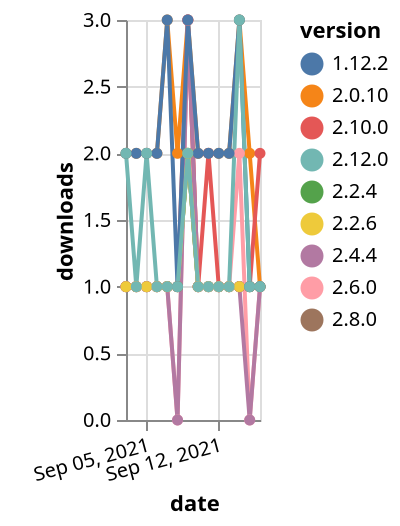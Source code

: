 {"$schema": "https://vega.github.io/schema/vega-lite/v5.json", "description": "A simple bar chart with embedded data.", "data": {"values": [{"date": "2021-09-03", "total": 2328, "delta": 2, "version": "2.0.10"}, {"date": "2021-09-04", "total": 2330, "delta": 2, "version": "2.0.10"}, {"date": "2021-09-05", "total": 2332, "delta": 2, "version": "2.0.10"}, {"date": "2021-09-06", "total": 2334, "delta": 2, "version": "2.0.10"}, {"date": "2021-09-07", "total": 2337, "delta": 3, "version": "2.0.10"}, {"date": "2021-09-08", "total": 2339, "delta": 2, "version": "2.0.10"}, {"date": "2021-09-09", "total": 2342, "delta": 3, "version": "2.0.10"}, {"date": "2021-09-10", "total": 2344, "delta": 2, "version": "2.0.10"}, {"date": "2021-09-11", "total": 2346, "delta": 2, "version": "2.0.10"}, {"date": "2021-09-12", "total": 2348, "delta": 2, "version": "2.0.10"}, {"date": "2021-09-13", "total": 2350, "delta": 2, "version": "2.0.10"}, {"date": "2021-09-14", "total": 2353, "delta": 3, "version": "2.0.10"}, {"date": "2021-09-15", "total": 2355, "delta": 2, "version": "2.0.10"}, {"date": "2021-09-16", "total": 2356, "delta": 1, "version": "2.0.10"}, {"date": "2021-09-03", "total": 174, "delta": 1, "version": "2.8.0"}, {"date": "2021-09-04", "total": 175, "delta": 1, "version": "2.8.0"}, {"date": "2021-09-05", "total": 176, "delta": 1, "version": "2.8.0"}, {"date": "2021-09-06", "total": 177, "delta": 1, "version": "2.8.0"}, {"date": "2021-09-07", "total": 178, "delta": 1, "version": "2.8.0"}, {"date": "2021-09-08", "total": 179, "delta": 1, "version": "2.8.0"}, {"date": "2021-09-09", "total": 181, "delta": 2, "version": "2.8.0"}, {"date": "2021-09-10", "total": 182, "delta": 1, "version": "2.8.0"}, {"date": "2021-09-11", "total": 183, "delta": 1, "version": "2.8.0"}, {"date": "2021-09-12", "total": 184, "delta": 1, "version": "2.8.0"}, {"date": "2021-09-13", "total": 185, "delta": 1, "version": "2.8.0"}, {"date": "2021-09-14", "total": 186, "delta": 1, "version": "2.8.0"}, {"date": "2021-09-15", "total": 187, "delta": 1, "version": "2.8.0"}, {"date": "2021-09-16", "total": 188, "delta": 1, "version": "2.8.0"}, {"date": "2021-09-03", "total": 264, "delta": 1, "version": "2.2.4"}, {"date": "2021-09-04", "total": 265, "delta": 1, "version": "2.2.4"}, {"date": "2021-09-05", "total": 266, "delta": 1, "version": "2.2.4"}, {"date": "2021-09-06", "total": 267, "delta": 1, "version": "2.2.4"}, {"date": "2021-09-07", "total": 268, "delta": 1, "version": "2.2.4"}, {"date": "2021-09-08", "total": 269, "delta": 1, "version": "2.2.4"}, {"date": "2021-09-09", "total": 271, "delta": 2, "version": "2.2.4"}, {"date": "2021-09-10", "total": 272, "delta": 1, "version": "2.2.4"}, {"date": "2021-09-11", "total": 273, "delta": 1, "version": "2.2.4"}, {"date": "2021-09-12", "total": 274, "delta": 1, "version": "2.2.4"}, {"date": "2021-09-13", "total": 275, "delta": 1, "version": "2.2.4"}, {"date": "2021-09-14", "total": 276, "delta": 1, "version": "2.2.4"}, {"date": "2021-09-15", "total": 277, "delta": 1, "version": "2.2.4"}, {"date": "2021-09-16", "total": 278, "delta": 1, "version": "2.2.4"}, {"date": "2021-09-03", "total": 200, "delta": 1, "version": "2.6.0"}, {"date": "2021-09-04", "total": 201, "delta": 1, "version": "2.6.0"}, {"date": "2021-09-05", "total": 202, "delta": 1, "version": "2.6.0"}, {"date": "2021-09-06", "total": 203, "delta": 1, "version": "2.6.0"}, {"date": "2021-09-07", "total": 204, "delta": 1, "version": "2.6.0"}, {"date": "2021-09-08", "total": 204, "delta": 0, "version": "2.6.0"}, {"date": "2021-09-09", "total": 207, "delta": 3, "version": "2.6.0"}, {"date": "2021-09-10", "total": 208, "delta": 1, "version": "2.6.0"}, {"date": "2021-09-11", "total": 209, "delta": 1, "version": "2.6.0"}, {"date": "2021-09-12", "total": 210, "delta": 1, "version": "2.6.0"}, {"date": "2021-09-13", "total": 211, "delta": 1, "version": "2.6.0"}, {"date": "2021-09-14", "total": 213, "delta": 2, "version": "2.6.0"}, {"date": "2021-09-15", "total": 213, "delta": 0, "version": "2.6.0"}, {"date": "2021-09-16", "total": 214, "delta": 1, "version": "2.6.0"}, {"date": "2021-09-03", "total": 205, "delta": 1, "version": "2.10.0"}, {"date": "2021-09-04", "total": 206, "delta": 1, "version": "2.10.0"}, {"date": "2021-09-05", "total": 207, "delta": 1, "version": "2.10.0"}, {"date": "2021-09-06", "total": 208, "delta": 1, "version": "2.10.0"}, {"date": "2021-09-07", "total": 209, "delta": 1, "version": "2.10.0"}, {"date": "2021-09-08", "total": 210, "delta": 1, "version": "2.10.0"}, {"date": "2021-09-09", "total": 213, "delta": 3, "version": "2.10.0"}, {"date": "2021-09-10", "total": 214, "delta": 1, "version": "2.10.0"}, {"date": "2021-09-11", "total": 216, "delta": 2, "version": "2.10.0"}, {"date": "2021-09-12", "total": 217, "delta": 1, "version": "2.10.0"}, {"date": "2021-09-13", "total": 218, "delta": 1, "version": "2.10.0"}, {"date": "2021-09-14", "total": 219, "delta": 1, "version": "2.10.0"}, {"date": "2021-09-15", "total": 220, "delta": 1, "version": "2.10.0"}, {"date": "2021-09-16", "total": 222, "delta": 2, "version": "2.10.0"}, {"date": "2021-09-03", "total": 211, "delta": 1, "version": "2.4.4"}, {"date": "2021-09-04", "total": 212, "delta": 1, "version": "2.4.4"}, {"date": "2021-09-05", "total": 213, "delta": 1, "version": "2.4.4"}, {"date": "2021-09-06", "total": 214, "delta": 1, "version": "2.4.4"}, {"date": "2021-09-07", "total": 215, "delta": 1, "version": "2.4.4"}, {"date": "2021-09-08", "total": 215, "delta": 0, "version": "2.4.4"}, {"date": "2021-09-09", "total": 218, "delta": 3, "version": "2.4.4"}, {"date": "2021-09-10", "total": 219, "delta": 1, "version": "2.4.4"}, {"date": "2021-09-11", "total": 220, "delta": 1, "version": "2.4.4"}, {"date": "2021-09-12", "total": 221, "delta": 1, "version": "2.4.4"}, {"date": "2021-09-13", "total": 222, "delta": 1, "version": "2.4.4"}, {"date": "2021-09-14", "total": 223, "delta": 1, "version": "2.4.4"}, {"date": "2021-09-15", "total": 223, "delta": 0, "version": "2.4.4"}, {"date": "2021-09-16", "total": 224, "delta": 1, "version": "2.4.4"}, {"date": "2021-09-03", "total": 258, "delta": 1, "version": "2.2.6"}, {"date": "2021-09-04", "total": 259, "delta": 1, "version": "2.2.6"}, {"date": "2021-09-05", "total": 260, "delta": 1, "version": "2.2.6"}, {"date": "2021-09-06", "total": 261, "delta": 1, "version": "2.2.6"}, {"date": "2021-09-07", "total": 262, "delta": 1, "version": "2.2.6"}, {"date": "2021-09-08", "total": 263, "delta": 1, "version": "2.2.6"}, {"date": "2021-09-09", "total": 265, "delta": 2, "version": "2.2.6"}, {"date": "2021-09-10", "total": 266, "delta": 1, "version": "2.2.6"}, {"date": "2021-09-11", "total": 267, "delta": 1, "version": "2.2.6"}, {"date": "2021-09-12", "total": 268, "delta": 1, "version": "2.2.6"}, {"date": "2021-09-13", "total": 269, "delta": 1, "version": "2.2.6"}, {"date": "2021-09-14", "total": 270, "delta": 1, "version": "2.2.6"}, {"date": "2021-09-15", "total": 271, "delta": 1, "version": "2.2.6"}, {"date": "2021-09-16", "total": 272, "delta": 1, "version": "2.2.6"}, {"date": "2021-09-03", "total": 2384, "delta": 2, "version": "1.12.2"}, {"date": "2021-09-04", "total": 2386, "delta": 2, "version": "1.12.2"}, {"date": "2021-09-05", "total": 2388, "delta": 2, "version": "1.12.2"}, {"date": "2021-09-06", "total": 2390, "delta": 2, "version": "1.12.2"}, {"date": "2021-09-07", "total": 2393, "delta": 3, "version": "1.12.2"}, {"date": "2021-09-08", "total": 2394, "delta": 1, "version": "1.12.2"}, {"date": "2021-09-09", "total": 2397, "delta": 3, "version": "1.12.2"}, {"date": "2021-09-10", "total": 2399, "delta": 2, "version": "1.12.2"}, {"date": "2021-09-11", "total": 2401, "delta": 2, "version": "1.12.2"}, {"date": "2021-09-12", "total": 2403, "delta": 2, "version": "1.12.2"}, {"date": "2021-09-13", "total": 2405, "delta": 2, "version": "1.12.2"}, {"date": "2021-09-14", "total": 2408, "delta": 3, "version": "1.12.2"}, {"date": "2021-09-15", "total": 2409, "delta": 1, "version": "1.12.2"}, {"date": "2021-09-16", "total": 2410, "delta": 1, "version": "1.12.2"}, {"date": "2021-09-03", "total": 129, "delta": 2, "version": "2.12.0"}, {"date": "2021-09-04", "total": 130, "delta": 1, "version": "2.12.0"}, {"date": "2021-09-05", "total": 132, "delta": 2, "version": "2.12.0"}, {"date": "2021-09-06", "total": 133, "delta": 1, "version": "2.12.0"}, {"date": "2021-09-07", "total": 134, "delta": 1, "version": "2.12.0"}, {"date": "2021-09-08", "total": 135, "delta": 1, "version": "2.12.0"}, {"date": "2021-09-09", "total": 137, "delta": 2, "version": "2.12.0"}, {"date": "2021-09-10", "total": 138, "delta": 1, "version": "2.12.0"}, {"date": "2021-09-11", "total": 139, "delta": 1, "version": "2.12.0"}, {"date": "2021-09-12", "total": 140, "delta": 1, "version": "2.12.0"}, {"date": "2021-09-13", "total": 141, "delta": 1, "version": "2.12.0"}, {"date": "2021-09-14", "total": 144, "delta": 3, "version": "2.12.0"}, {"date": "2021-09-15", "total": 145, "delta": 1, "version": "2.12.0"}, {"date": "2021-09-16", "total": 146, "delta": 1, "version": "2.12.0"}]}, "width": "container", "mark": {"type": "line", "point": {"filled": true}}, "encoding": {"x": {"field": "date", "type": "temporal", "timeUnit": "yearmonthdate", "title": "date", "axis": {"labelAngle": -15}}, "y": {"field": "delta", "type": "quantitative", "title": "downloads"}, "color": {"field": "version", "type": "nominal"}, "tooltip": {"field": "delta"}}}